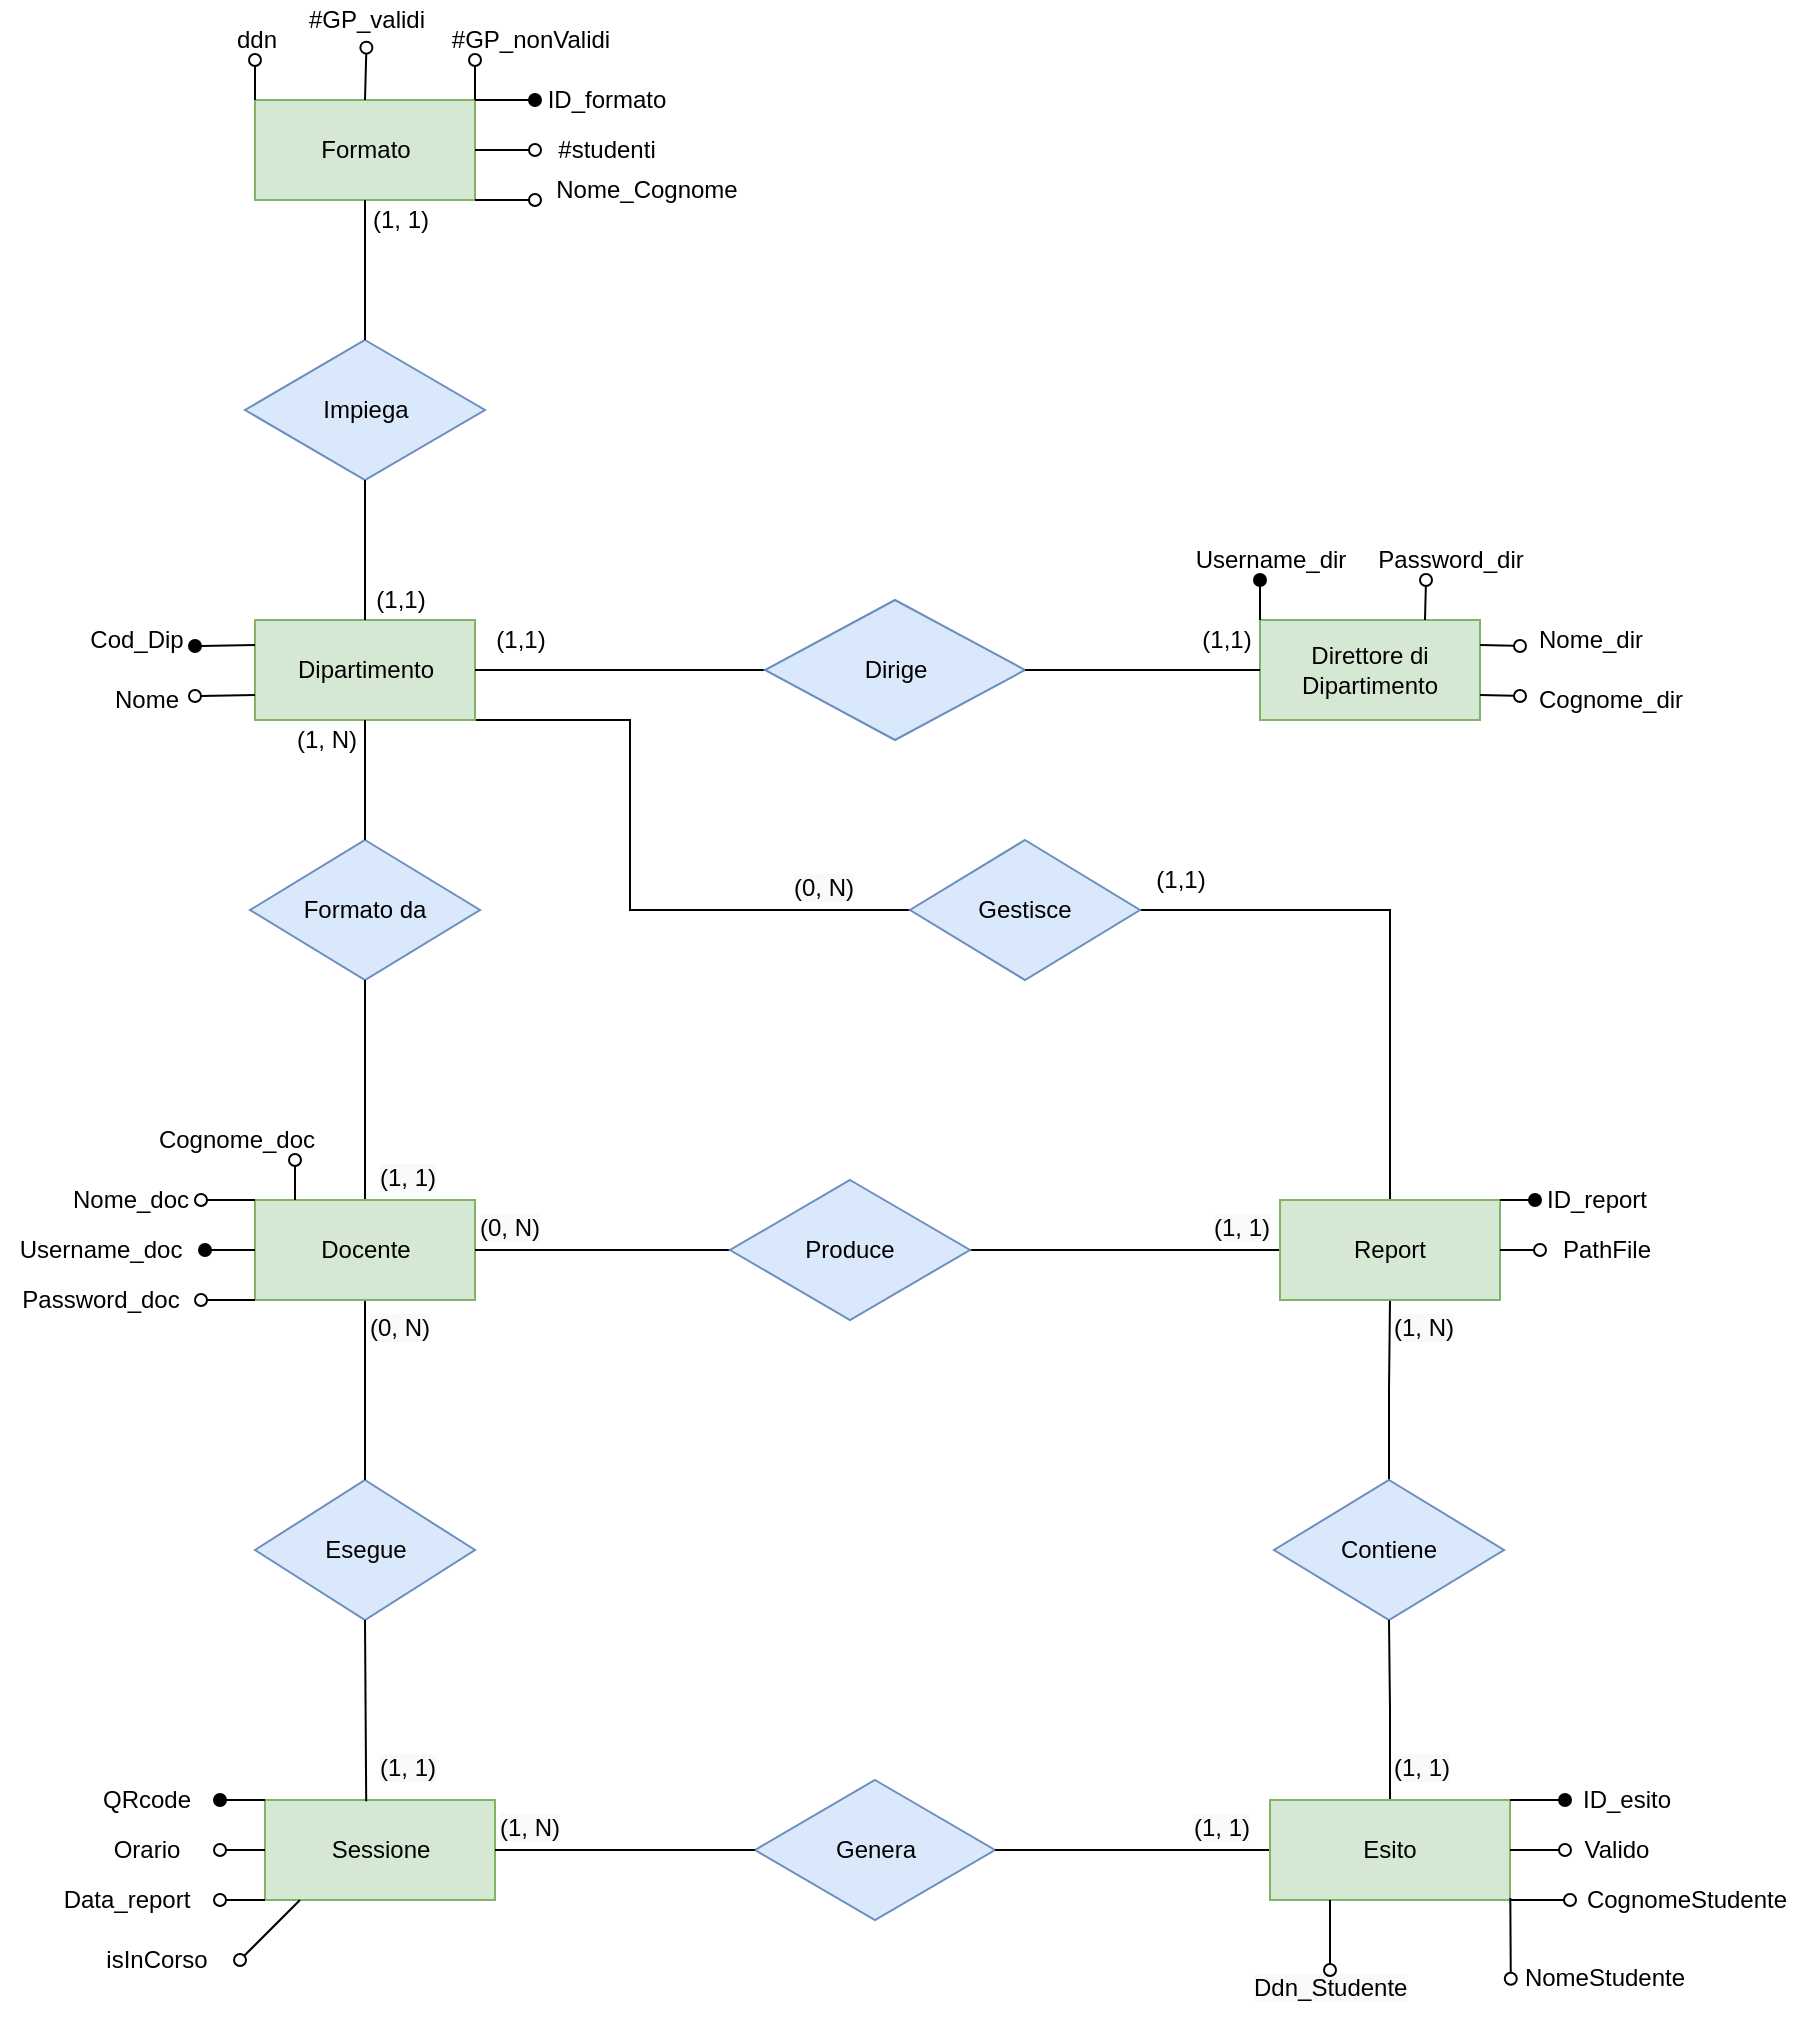 <mxfile version="16.2.4" type="device"><diagram id="R2lEEEUBdFMjLlhIrx00" name="Page-1"><mxGraphModel dx="1038" dy="489" grid="1" gridSize="10" guides="1" tooltips="1" connect="1" arrows="1" fold="1" page="0" pageScale="1" pageWidth="900" pageHeight="1300" math="0" shadow="0" extFonts="Permanent Marker^https://fonts.googleapis.com/css?family=Permanent+Marker"><root><mxCell id="0"/><mxCell id="1" parent="0"/><mxCell id="8j6YIUpZiv1j-JHcYEYI-8" style="edgeStyle=orthogonalEdgeStyle;rounded=0;orthogonalLoop=1;jettySize=auto;html=1;exitX=1;exitY=1;exitDx=0;exitDy=0;entryX=0;entryY=0.5;entryDx=0;entryDy=0;endArrow=none;endFill=0;" parent="1" source="42UYD9r4STvJdzQHsyq0-1" target="42UYD9r4STvJdzQHsyq0-33" edge="1"><mxGeometry relative="1" as="geometry"><Array as="points"><mxPoint x="340" y="410"/><mxPoint x="340" y="505"/></Array></mxGeometry></mxCell><mxCell id="42UYD9r4STvJdzQHsyq0-1" value="Dipartimento" style="rounded=0;whiteSpace=wrap;html=1;fillColor=#d5e8d4;strokeColor=#82b366;" parent="1" vertex="1"><mxGeometry x="152.5" y="360" width="110" height="50" as="geometry"/></mxCell><mxCell id="42UYD9r4STvJdzQHsyq0-3" value="Formato da" style="rhombus;whiteSpace=wrap;html=1;fillColor=#dae8fc;strokeColor=#6c8ebf;" parent="1" vertex="1"><mxGeometry x="150" y="470" width="115" height="70" as="geometry"/></mxCell><mxCell id="42UYD9r4STvJdzQHsyq0-6" value="" style="endArrow=none;html=1;rounded=0;entryX=1;entryY=0.5;entryDx=0;entryDy=0;exitX=0;exitY=0.5;exitDx=0;exitDy=0;startArrow=none;" parent="1" source="42UYD9r4STvJdzQHsyq0-8" target="42UYD9r4STvJdzQHsyq0-1" edge="1"><mxGeometry width="50" height="50" relative="1" as="geometry"><mxPoint x="532.5" y="460" as="sourcePoint"/><mxPoint x="522.5" y="510" as="targetPoint"/></mxGeometry></mxCell><mxCell id="42UYD9r4STvJdzQHsyq0-7" value="Direttore di Dipartimento" style="rounded=0;whiteSpace=wrap;html=1;fillColor=#d5e8d4;strokeColor=#82b366;" parent="1" vertex="1"><mxGeometry x="655" y="360" width="110" height="50" as="geometry"/></mxCell><mxCell id="42UYD9r4STvJdzQHsyq0-10" value="Impiega" style="rhombus;whiteSpace=wrap;html=1;fillColor=#dae8fc;strokeColor=#6c8ebf;" parent="1" vertex="1"><mxGeometry x="147.5" y="220" width="120" height="70" as="geometry"/></mxCell><mxCell id="42UYD9r4STvJdzQHsyq0-11" value="" style="endArrow=none;html=1;rounded=0;entryX=0.5;entryY=1;entryDx=0;entryDy=0;" parent="1" target="42UYD9r4STvJdzQHsyq0-10" edge="1"><mxGeometry width="50" height="50" relative="1" as="geometry"><mxPoint x="207.5" y="360" as="sourcePoint"/><mxPoint x="212.5" y="290" as="targetPoint"/></mxGeometry></mxCell><mxCell id="42UYD9r4STvJdzQHsyq0-15" value="Formato" style="rounded=0;whiteSpace=wrap;html=1;fillColor=#d5e8d4;strokeColor=#82b366;" parent="1" vertex="1"><mxGeometry x="152.5" y="100" width="110" height="50" as="geometry"/></mxCell><mxCell id="42UYD9r4STvJdzQHsyq0-16" value="Sessione" style="rounded=0;whiteSpace=wrap;html=1;fillColor=#d5e8d4;strokeColor=#82b366;" parent="1" vertex="1"><mxGeometry x="157.5" y="950" width="115" height="50" as="geometry"/></mxCell><mxCell id="42UYD9r4STvJdzQHsyq0-20" value="Esegue" style="rhombus;whiteSpace=wrap;html=1;fillColor=#dae8fc;strokeColor=#6c8ebf;" parent="1" vertex="1"><mxGeometry x="152.5" y="790" width="110" height="70" as="geometry"/></mxCell><mxCell id="42UYD9r4STvJdzQHsyq0-21" value="" style="endArrow=none;html=1;rounded=0;entryX=0.5;entryY=1;entryDx=0;entryDy=0;exitX=0.44;exitY=0.012;exitDx=0;exitDy=0;exitPerimeter=0;" parent="1" source="42UYD9r4STvJdzQHsyq0-16" target="42UYD9r4STvJdzQHsyq0-20" edge="1"><mxGeometry width="50" height="50" relative="1" as="geometry"><mxPoint x="222.5" y="750" as="sourcePoint"/><mxPoint x="207.5" y="900" as="targetPoint"/></mxGeometry></mxCell><mxCell id="42UYD9r4STvJdzQHsyq0-23" value="" style="endArrow=none;html=1;rounded=0;exitX=0.5;exitY=0;exitDx=0;exitDy=0;entryX=0.5;entryY=1;entryDx=0;entryDy=0;" parent="1" source="42UYD9r4STvJdzQHsyq0-20" edge="1"><mxGeometry width="50" height="50" relative="1" as="geometry"><mxPoint x="472.5" y="860" as="sourcePoint"/><mxPoint x="207.5" y="700" as="targetPoint"/></mxGeometry></mxCell><mxCell id="42UYD9r4STvJdzQHsyq0-24" value="Genera" style="rhombus;whiteSpace=wrap;html=1;fillColor=#dae8fc;strokeColor=#6c8ebf;" parent="1" vertex="1"><mxGeometry x="402.5" y="940" width="120" height="70" as="geometry"/></mxCell><mxCell id="42UYD9r4STvJdzQHsyq0-25" value="" style="endArrow=none;html=1;rounded=0;exitX=0;exitY=0.5;exitDx=0;exitDy=0;entryX=1;entryY=0.5;entryDx=0;entryDy=0;" parent="1" target="42UYD9r4STvJdzQHsyq0-24" edge="1"><mxGeometry width="50" height="50" relative="1" as="geometry"><mxPoint x="660" y="975.0" as="sourcePoint"/><mxPoint x="462.5" y="980" as="targetPoint"/></mxGeometry></mxCell><mxCell id="42UYD9r4STvJdzQHsyq0-26" value="" style="endArrow=none;html=1;rounded=0;exitX=0;exitY=0.5;exitDx=0;exitDy=0;entryX=1;entryY=0.5;entryDx=0;entryDy=0;" parent="1" source="42UYD9r4STvJdzQHsyq0-24" target="42UYD9r4STvJdzQHsyq0-16" edge="1"><mxGeometry width="50" height="50" relative="1" as="geometry"><mxPoint x="332.5" y="980" as="sourcePoint"/><mxPoint x="277.5" y="979.5" as="targetPoint"/></mxGeometry></mxCell><mxCell id="8j6YIUpZiv1j-JHcYEYI-13" style="edgeStyle=orthogonalEdgeStyle;rounded=0;orthogonalLoop=1;jettySize=auto;html=1;exitX=0.5;exitY=0;exitDx=0;exitDy=0;entryX=0.5;entryY=1;entryDx=0;entryDy=0;endArrow=none;endFill=0;" parent="1" source="42UYD9r4STvJdzQHsyq0-28" target="8j6YIUpZiv1j-JHcYEYI-1" edge="1"><mxGeometry relative="1" as="geometry"/></mxCell><mxCell id="42UYD9r4STvJdzQHsyq0-28" value="Contiene" style="rhombus;whiteSpace=wrap;html=1;fillColor=#dae8fc;strokeColor=#6c8ebf;" parent="1" vertex="1"><mxGeometry x="662" y="790" width="115" height="70" as="geometry"/></mxCell><mxCell id="8j6YIUpZiv1j-JHcYEYI-12" style="edgeStyle=orthogonalEdgeStyle;rounded=0;orthogonalLoop=1;jettySize=auto;html=1;exitX=0.5;exitY=0;exitDx=0;exitDy=0;entryX=0.5;entryY=1;entryDx=0;entryDy=0;endArrow=none;endFill=0;" parent="1" source="42UYD9r4STvJdzQHsyq0-31" target="42UYD9r4STvJdzQHsyq0-28" edge="1"><mxGeometry relative="1" as="geometry"/></mxCell><mxCell id="42UYD9r4STvJdzQHsyq0-31" value="Esito" style="rounded=0;whiteSpace=wrap;html=1;fillColor=#d5e8d4;strokeColor=#82b366;" parent="1" vertex="1"><mxGeometry x="660" y="950" width="120" height="50" as="geometry"/></mxCell><mxCell id="8j6YIUpZiv1j-JHcYEYI-10" style="edgeStyle=orthogonalEdgeStyle;rounded=0;orthogonalLoop=1;jettySize=auto;html=1;exitX=1;exitY=0.5;exitDx=0;exitDy=0;entryX=0.5;entryY=0;entryDx=0;entryDy=0;endArrow=none;endFill=0;" parent="1" source="42UYD9r4STvJdzQHsyq0-33" target="8j6YIUpZiv1j-JHcYEYI-1" edge="1"><mxGeometry relative="1" as="geometry"/></mxCell><mxCell id="42UYD9r4STvJdzQHsyq0-33" value="Gestisce" style="rhombus;whiteSpace=wrap;html=1;fillColor=#dae8fc;strokeColor=#6c8ebf;" parent="1" vertex="1"><mxGeometry x="480" y="470" width="115" height="70" as="geometry"/></mxCell><mxCell id="42UYD9r4STvJdzQHsyq0-38" value="" style="endArrow=none;html=1;rounded=0;exitX=0.5;exitY=0;exitDx=0;exitDy=0;entryX=0.5;entryY=1;entryDx=0;entryDy=0;" parent="1" source="42UYD9r4STvJdzQHsyq0-10" target="42UYD9r4STvJdzQHsyq0-15" edge="1"><mxGeometry width="50" height="50" relative="1" as="geometry"><mxPoint x="422.5" y="320" as="sourcePoint"/><mxPoint x="472.5" y="270" as="targetPoint"/></mxGeometry></mxCell><mxCell id="42UYD9r4STvJdzQHsyq0-42" value="" style="endArrow=none;html=1;rounded=0;exitX=0.5;exitY=0;exitDx=0;exitDy=0;entryX=0.5;entryY=1;entryDx=0;entryDy=0;" parent="1" target="42UYD9r4STvJdzQHsyq0-3" edge="1"><mxGeometry width="50" height="50" relative="1" as="geometry"><mxPoint x="207.5" y="650" as="sourcePoint"/><mxPoint x="472.5" y="640" as="targetPoint"/></mxGeometry></mxCell><mxCell id="42UYD9r4STvJdzQHsyq0-43" value="" style="endArrow=none;html=1;rounded=0;entryX=0.5;entryY=1;entryDx=0;entryDy=0;" parent="1" target="42UYD9r4STvJdzQHsyq0-1" edge="1"><mxGeometry width="50" height="50" relative="1" as="geometry"><mxPoint x="207.5" y="470" as="sourcePoint"/><mxPoint x="207" y="480" as="targetPoint"/></mxGeometry></mxCell><mxCell id="42UYD9r4STvJdzQHsyq0-45" value="(1,1)" style="text;html=1;align=center;verticalAlign=middle;resizable=0;points=[];autosize=1;strokeColor=none;fillColor=none;" parent="1" vertex="1"><mxGeometry x="265" y="360" width="40" height="20" as="geometry"/></mxCell><mxCell id="42UYD9r4STvJdzQHsyq0-46" value="(1,1)" style="text;html=1;align=center;verticalAlign=middle;resizable=0;points=[];autosize=1;strokeColor=none;fillColor=none;" parent="1" vertex="1"><mxGeometry x="617.5" y="360" width="40" height="20" as="geometry"/></mxCell><mxCell id="42UYD9r4STvJdzQHsyq0-48" value="(1,1)" style="text;html=1;align=center;verticalAlign=middle;resizable=0;points=[];autosize=1;strokeColor=none;fillColor=none;" parent="1" vertex="1"><mxGeometry x="205" y="340" width="40" height="20" as="geometry"/></mxCell><mxCell id="42UYD9r4STvJdzQHsyq0-49" value="(1, 1)" style="text;html=1;align=center;verticalAlign=middle;resizable=0;points=[];autosize=1;strokeColor=none;fillColor=none;" parent="1" vertex="1"><mxGeometry x="205" y="150" width="40" height="20" as="geometry"/></mxCell><mxCell id="42UYD9r4STvJdzQHsyq0-52" value="(1, N)" style="text;html=1;align=center;verticalAlign=middle;resizable=0;points=[];autosize=1;strokeColor=none;fillColor=none;" parent="1" vertex="1"><mxGeometry x="162.5" y="410" width="50" height="20" as="geometry"/></mxCell><mxCell id="42UYD9r4STvJdzQHsyq0-53" value="&lt;span style=&quot;color: rgb(0 , 0 , 0) ; font-family: &amp;#34;helvetica&amp;#34; ; font-size: 12px ; font-style: normal ; font-weight: 400 ; letter-spacing: normal ; text-align: center ; text-indent: 0px ; text-transform: none ; word-spacing: 0px ; background-color: rgb(248 , 249 , 250) ; display: inline ; float: none&quot;&gt;(1, 1)&lt;/span&gt;" style="text;whiteSpace=wrap;html=1;" parent="1" vertex="1"><mxGeometry x="212.5" y="625" width="60" height="30" as="geometry"/></mxCell><mxCell id="42UYD9r4STvJdzQHsyq0-54" value="&lt;span style=&quot;color: rgb(0 , 0 , 0) ; font-family: &amp;#34;helvetica&amp;#34; ; font-size: 12px ; font-style: normal ; font-weight: 400 ; letter-spacing: normal ; text-align: center ; text-indent: 0px ; text-transform: none ; word-spacing: 0px ; background-color: rgb(248 , 249 , 250) ; display: inline ; float: none&quot;&gt;(0, N)&lt;/span&gt;" style="text;whiteSpace=wrap;html=1;" parent="1" vertex="1"><mxGeometry x="207.5" y="700" width="60" height="30" as="geometry"/></mxCell><mxCell id="42UYD9r4STvJdzQHsyq0-55" value="&lt;span style=&quot;color: rgb(0 , 0 , 0) ; font-family: &amp;#34;helvetica&amp;#34; ; font-size: 12px ; font-style: normal ; font-weight: 400 ; letter-spacing: normal ; text-align: center ; text-indent: 0px ; text-transform: none ; word-spacing: 0px ; background-color: rgb(248 , 249 , 250) ; display: inline ; float: none&quot;&gt;(1, 1)&lt;/span&gt;" style="text;whiteSpace=wrap;html=1;" parent="1" vertex="1"><mxGeometry x="212.5" y="920" width="60" height="30" as="geometry"/></mxCell><mxCell id="42UYD9r4STvJdzQHsyq0-56" value="&lt;span style=&quot;color: rgb(0 , 0 , 0) ; font-family: &amp;#34;helvetica&amp;#34; ; font-size: 12px ; font-style: normal ; font-weight: 400 ; letter-spacing: normal ; text-align: center ; text-indent: 0px ; text-transform: none ; word-spacing: 0px ; background-color: rgb(248 , 249 , 250) ; display: inline ; float: none&quot;&gt;(0, N)&lt;/span&gt;" style="text;whiteSpace=wrap;html=1;" parent="1" vertex="1"><mxGeometry x="420" y="480" width="37.5" height="30" as="geometry"/></mxCell><mxCell id="42UYD9r4STvJdzQHsyq0-58" value="&lt;span style=&quot;color: rgb(0 , 0 , 0) ; font-family: &amp;#34;helvetica&amp;#34; ; font-size: 12px ; font-style: normal ; font-weight: 400 ; letter-spacing: normal ; text-align: center ; text-indent: 0px ; text-transform: none ; word-spacing: 0px ; background-color: rgb(248 , 249 , 250) ; display: inline ; float: none&quot;&gt;(1, N)&lt;/span&gt;" style="text;whiteSpace=wrap;html=1;" parent="1" vertex="1"><mxGeometry x="272.5" y="950" width="60" height="30" as="geometry"/></mxCell><mxCell id="42UYD9r4STvJdzQHsyq0-61" value="&lt;span style=&quot;color: rgb(0 , 0 , 0) ; font-family: &amp;#34;helvetica&amp;#34; ; font-size: 12px ; font-style: normal ; font-weight: 400 ; letter-spacing: normal ; text-align: center ; text-indent: 0px ; text-transform: none ; word-spacing: 0px ; background-color: rgb(248 , 249 , 250) ; display: inline ; float: none&quot;&gt;(1, 1)&lt;/span&gt;" style="text;whiteSpace=wrap;html=1;" parent="1" vertex="1"><mxGeometry x="720" y="920" width="35" height="30" as="geometry"/></mxCell><mxCell id="of6aRCGmy83kSPr1_OoH-1" value="" style="endArrow=none;html=1;rounded=0;entryX=1;entryY=0;entryDx=0;entryDy=0;startArrow=oval;startFill=1;" parent="1" target="42UYD9r4STvJdzQHsyq0-15" edge="1"><mxGeometry relative="1" as="geometry"><mxPoint x="292.5" y="100" as="sourcePoint"/><mxPoint x="192.5" y="97" as="targetPoint"/></mxGeometry></mxCell><mxCell id="of6aRCGmy83kSPr1_OoH-2" value="" style="endArrow=none;html=1;rounded=0;entryX=1;entryY=0.5;entryDx=0;entryDy=0;startArrow=oval;startFill=0;" parent="1" target="42UYD9r4STvJdzQHsyq0-15" edge="1"><mxGeometry relative="1" as="geometry"><mxPoint x="292.5" y="125" as="sourcePoint"/><mxPoint x="190" y="110" as="targetPoint"/></mxGeometry></mxCell><mxCell id="of6aRCGmy83kSPr1_OoH-3" value="ID_formato" style="text;html=1;align=center;verticalAlign=middle;resizable=0;points=[];autosize=1;strokeColor=none;fillColor=none;" parent="1" vertex="1"><mxGeometry x="292.5" y="90" width="70" height="20" as="geometry"/></mxCell><mxCell id="of6aRCGmy83kSPr1_OoH-4" value="#studenti" style="text;html=1;align=center;verticalAlign=middle;resizable=0;points=[];autosize=1;strokeColor=none;fillColor=none;" parent="1" vertex="1"><mxGeometry x="297.5" y="115" width="60" height="20" as="geometry"/></mxCell><mxCell id="of6aRCGmy83kSPr1_OoH-8" value="" style="endArrow=none;html=1;rounded=0;entryX=1;entryY=1;entryDx=0;entryDy=0;startArrow=oval;startFill=0;" parent="1" target="42UYD9r4STvJdzQHsyq0-15" edge="1"><mxGeometry relative="1" as="geometry"><mxPoint x="292.5" y="150" as="sourcePoint"/><mxPoint x="272.5" y="135" as="targetPoint"/></mxGeometry></mxCell><mxCell id="of6aRCGmy83kSPr1_OoH-9" value="Nome_Cognome" style="text;html=1;align=center;verticalAlign=middle;resizable=0;points=[];autosize=1;strokeColor=none;fillColor=none;" parent="1" vertex="1"><mxGeometry x="292.5" y="135" width="110" height="20" as="geometry"/></mxCell><mxCell id="of6aRCGmy83kSPr1_OoH-13" value="" style="endArrow=none;html=1;rounded=0;entryX=0;entryY=0;entryDx=0;entryDy=0;startArrow=oval;startFill=0;" parent="1" target="42UYD9r4STvJdzQHsyq0-15" edge="1"><mxGeometry relative="1" as="geometry"><mxPoint x="152.5" y="80" as="sourcePoint"/><mxPoint x="272.5" y="135" as="targetPoint"/></mxGeometry></mxCell><mxCell id="of6aRCGmy83kSPr1_OoH-14" value="ddn" style="text;html=1;align=center;verticalAlign=middle;resizable=0;points=[];autosize=1;strokeColor=none;fillColor=none;" parent="1" vertex="1"><mxGeometry x="132.5" y="60" width="40" height="20" as="geometry"/></mxCell><mxCell id="of6aRCGmy83kSPr1_OoH-16" value="" style="endArrow=none;html=1;rounded=0;entryX=0.5;entryY=0;entryDx=0;entryDy=0;startArrow=oval;startFill=0;exitX=0.51;exitY=1.191;exitDx=0;exitDy=0;exitPerimeter=0;" parent="1" source="of6aRCGmy83kSPr1_OoH-18" target="42UYD9r4STvJdzQHsyq0-15" edge="1"><mxGeometry relative="1" as="geometry"><mxPoint x="207.5" y="80" as="sourcePoint"/><mxPoint x="272.5" y="135" as="targetPoint"/></mxGeometry></mxCell><mxCell id="of6aRCGmy83kSPr1_OoH-17" value="" style="endArrow=none;html=1;rounded=0;entryX=1;entryY=0;entryDx=0;entryDy=0;startArrow=oval;startFill=0;" parent="1" target="42UYD9r4STvJdzQHsyq0-15" edge="1"><mxGeometry relative="1" as="geometry"><mxPoint x="262.5" y="80" as="sourcePoint"/><mxPoint x="282.5" y="145" as="targetPoint"/></mxGeometry></mxCell><mxCell id="of6aRCGmy83kSPr1_OoH-18" value="#GP_validi" style="text;html=1;align=center;verticalAlign=middle;resizable=0;points=[];autosize=1;strokeColor=none;fillColor=none;" parent="1" vertex="1"><mxGeometry x="172.5" y="50" width="70" height="20" as="geometry"/></mxCell><mxCell id="of6aRCGmy83kSPr1_OoH-20" value="#GP_nonValidi" style="text;html=1;align=center;verticalAlign=middle;resizable=0;points=[];autosize=1;strokeColor=none;fillColor=none;" parent="1" vertex="1"><mxGeometry x="245" y="60" width="90" height="20" as="geometry"/></mxCell><mxCell id="of6aRCGmy83kSPr1_OoH-22" value="" style="endArrow=none;html=1;rounded=0;entryX=0;entryY=0.25;entryDx=0;entryDy=0;startArrow=oval;startFill=1;" parent="1" target="42UYD9r4STvJdzQHsyq0-1" edge="1"><mxGeometry relative="1" as="geometry"><mxPoint x="122.5" y="373" as="sourcePoint"/><mxPoint x="272.5" y="160" as="targetPoint"/></mxGeometry></mxCell><mxCell id="of6aRCGmy83kSPr1_OoH-23" value="&lt;font color=&quot;#000000&quot;&gt;Cod_Dip&lt;/font&gt;" style="text;html=1;align=center;verticalAlign=middle;resizable=0;points=[];autosize=1;strokeColor=none;fillColor=none;fontColor=#FF3333;" parent="1" vertex="1"><mxGeometry x="62.5" y="360" width="60" height="20" as="geometry"/></mxCell><mxCell id="of6aRCGmy83kSPr1_OoH-24" value="" style="endArrow=none;html=1;rounded=0;entryX=0;entryY=0.75;entryDx=0;entryDy=0;startArrow=oval;startFill=0;" parent="1" target="42UYD9r4STvJdzQHsyq0-1" edge="1"><mxGeometry relative="1" as="geometry"><mxPoint x="122.5" y="398" as="sourcePoint"/><mxPoint x="282.5" y="170" as="targetPoint"/></mxGeometry></mxCell><mxCell id="of6aRCGmy83kSPr1_OoH-25" value="Nome" style="text;html=1;align=center;verticalAlign=middle;resizable=0;points=[];autosize=1;strokeColor=none;fillColor=none;fontColor=#000000;" parent="1" vertex="1"><mxGeometry x="72.5" y="390" width="50" height="20" as="geometry"/></mxCell><mxCell id="of6aRCGmy83kSPr1_OoH-26" value="" style="endArrow=none;html=1;rounded=0;entryX=0;entryY=0;entryDx=0;entryDy=0;startArrow=oval;startFill=1;" parent="1" target="42UYD9r4STvJdzQHsyq0-7" edge="1"><mxGeometry relative="1" as="geometry"><mxPoint x="655" y="340" as="sourcePoint"/><mxPoint x="415" y="180" as="targetPoint"/></mxGeometry></mxCell><mxCell id="of6aRCGmy83kSPr1_OoH-27" value="Username_dir" style="text;html=1;align=center;verticalAlign=middle;resizable=0;points=[];autosize=1;strokeColor=none;fillColor=none;fontColor=#000000;" parent="1" vertex="1"><mxGeometry x="615" y="320" width="90" height="20" as="geometry"/></mxCell><mxCell id="of6aRCGmy83kSPr1_OoH-28" value="" style="endArrow=none;html=1;rounded=0;entryX=0.75;entryY=0;entryDx=0;entryDy=0;startArrow=oval;startFill=0;" parent="1" target="42UYD9r4STvJdzQHsyq0-7" edge="1"><mxGeometry relative="1" as="geometry"><mxPoint x="738" y="340" as="sourcePoint"/><mxPoint x="425" y="190" as="targetPoint"/></mxGeometry></mxCell><mxCell id="of6aRCGmy83kSPr1_OoH-29" value="Password_dir" style="text;html=1;align=center;verticalAlign=middle;resizable=0;points=[];autosize=1;strokeColor=none;fillColor=none;fontColor=#000000;" parent="1" vertex="1"><mxGeometry x="705" y="320" width="90" height="20" as="geometry"/></mxCell><mxCell id="of6aRCGmy83kSPr1_OoH-31" value="" style="endArrow=none;html=1;rounded=0;entryX=1;entryY=0.25;entryDx=0;entryDy=0;startArrow=oval;startFill=0;" parent="1" target="42UYD9r4STvJdzQHsyq0-7" edge="1"><mxGeometry relative="1" as="geometry"><mxPoint x="785" y="373" as="sourcePoint"/><mxPoint x="435" y="200" as="targetPoint"/></mxGeometry></mxCell><mxCell id="of6aRCGmy83kSPr1_OoH-32" value="Nome_dir" style="text;html=1;align=center;verticalAlign=middle;resizable=0;points=[];autosize=1;strokeColor=none;fillColor=none;fontColor=#000000;" parent="1" vertex="1"><mxGeometry x="785" y="360" width="70" height="20" as="geometry"/></mxCell><mxCell id="of6aRCGmy83kSPr1_OoH-34" value="" style="endArrow=none;html=1;rounded=0;entryX=1;entryY=0.75;entryDx=0;entryDy=0;startArrow=oval;startFill=0;" parent="1" target="42UYD9r4STvJdzQHsyq0-7" edge="1"><mxGeometry relative="1" as="geometry"><mxPoint x="785" y="398" as="sourcePoint"/><mxPoint x="775" y="382.5" as="targetPoint"/></mxGeometry></mxCell><mxCell id="of6aRCGmy83kSPr1_OoH-35" value="Cognome_dir" style="text;html=1;align=center;verticalAlign=middle;resizable=0;points=[];autosize=1;strokeColor=none;fillColor=none;fontColor=#000000;" parent="1" vertex="1"><mxGeometry x="785" y="390" width="90" height="20" as="geometry"/></mxCell><mxCell id="of6aRCGmy83kSPr1_OoH-70" value="Docente" style="rounded=0;whiteSpace=wrap;html=1;fillColor=#d5e8d4;strokeColor=#82b366;" parent="1" vertex="1"><mxGeometry x="152.5" y="650" width="110" height="50" as="geometry"/></mxCell><mxCell id="of6aRCGmy83kSPr1_OoH-71" value="" style="endArrow=none;html=1;rounded=0;startArrow=oval;startFill=1;entryX=0;entryY=0.5;entryDx=0;entryDy=0;" parent="1" target="of6aRCGmy83kSPr1_OoH-70" edge="1"><mxGeometry relative="1" as="geometry"><mxPoint x="127.5" y="675" as="sourcePoint"/><mxPoint x="147.5" y="663" as="targetPoint"/></mxGeometry></mxCell><mxCell id="of6aRCGmy83kSPr1_OoH-72" value="Username_doc" style="text;html=1;align=center;verticalAlign=middle;resizable=0;points=[];autosize=1;strokeColor=none;fillColor=none;fontColor=#000000;" parent="1" vertex="1"><mxGeometry x="25" y="665" width="100" height="20" as="geometry"/></mxCell><mxCell id="of6aRCGmy83kSPr1_OoH-73" value="" style="endArrow=none;html=1;rounded=0;startArrow=oval;startFill=0;" parent="1" edge="1"><mxGeometry relative="1" as="geometry"><mxPoint x="172.5" y="630" as="sourcePoint"/><mxPoint x="172.5" y="650" as="targetPoint"/></mxGeometry></mxCell><mxCell id="of6aRCGmy83kSPr1_OoH-74" value="Cognome_doc" style="text;html=1;align=center;verticalAlign=middle;resizable=0;points=[];autosize=1;strokeColor=none;fillColor=none;fontColor=#000000;" parent="1" vertex="1"><mxGeometry x="97.5" y="610" width="90" height="20" as="geometry"/></mxCell><mxCell id="of6aRCGmy83kSPr1_OoH-75" value="" style="endArrow=none;html=1;rounded=0;entryX=0;entryY=1;entryDx=0;entryDy=0;startArrow=oval;startFill=0;" parent="1" target="of6aRCGmy83kSPr1_OoH-70" edge="1"><mxGeometry relative="1" as="geometry"><mxPoint x="125.5" y="700" as="sourcePoint"/><mxPoint x="150" y="700" as="targetPoint"/></mxGeometry></mxCell><mxCell id="of6aRCGmy83kSPr1_OoH-76" value="Password_doc" style="text;html=1;align=center;verticalAlign=middle;resizable=0;points=[];autosize=1;strokeColor=none;fillColor=none;fontColor=#000000;" parent="1" vertex="1"><mxGeometry x="30" y="690" width="90" height="20" as="geometry"/></mxCell><mxCell id="of6aRCGmy83kSPr1_OoH-77" value="" style="endArrow=none;html=1;rounded=0;entryX=0;entryY=0;entryDx=0;entryDy=0;startArrow=oval;startFill=0;" parent="1" target="of6aRCGmy83kSPr1_OoH-70" edge="1"><mxGeometry relative="1" as="geometry"><mxPoint x="125.5" y="650" as="sourcePoint"/><mxPoint x="150" y="725" as="targetPoint"/></mxGeometry></mxCell><mxCell id="of6aRCGmy83kSPr1_OoH-78" value="Nome_doc" style="text;html=1;align=center;verticalAlign=middle;resizable=0;points=[];autosize=1;strokeColor=none;fillColor=none;fontColor=#000000;" parent="1" vertex="1"><mxGeometry x="55" y="640" width="70" height="20" as="geometry"/></mxCell><mxCell id="of6aRCGmy83kSPr1_OoH-79" value="" style="endArrow=none;html=1;rounded=0;startArrow=oval;startFill=1;entryX=0;entryY=0;entryDx=0;entryDy=0;" parent="1" target="42UYD9r4STvJdzQHsyq0-16" edge="1"><mxGeometry relative="1" as="geometry"><mxPoint x="135" y="950" as="sourcePoint"/><mxPoint x="162.5" y="765" as="targetPoint"/></mxGeometry></mxCell><mxCell id="of6aRCGmy83kSPr1_OoH-80" value="QRcode" style="text;html=1;align=center;verticalAlign=middle;resizable=0;points=[];autosize=1;strokeColor=none;fillColor=none;fontColor=#000000;" parent="1" vertex="1"><mxGeometry x="67.5" y="940" width="60" height="20" as="geometry"/></mxCell><mxCell id="of6aRCGmy83kSPr1_OoH-85" value="" style="endArrow=none;html=1;rounded=0;entryX=0;entryY=0.5;entryDx=0;entryDy=0;startArrow=oval;startFill=0;" parent="1" target="42UYD9r4STvJdzQHsyq0-16" edge="1"><mxGeometry relative="1" as="geometry"><mxPoint x="135" y="975" as="sourcePoint"/><mxPoint x="782.5" y="557.5" as="targetPoint"/><Array as="points"/></mxGeometry></mxCell><mxCell id="of6aRCGmy83kSPr1_OoH-87" value="Orario" style="text;html=1;align=center;verticalAlign=middle;resizable=0;points=[];autosize=1;strokeColor=none;fillColor=none;fontColor=#000000;" parent="1" vertex="1"><mxGeometry x="72.5" y="965" width="50" height="20" as="geometry"/></mxCell><mxCell id="of6aRCGmy83kSPr1_OoH-88" value="" style="endArrow=none;html=1;rounded=0;entryX=0;entryY=1;entryDx=0;entryDy=0;startArrow=oval;startFill=0;" parent="1" target="42UYD9r4STvJdzQHsyq0-16" edge="1"><mxGeometry relative="1" as="geometry"><mxPoint x="135" y="1000" as="sourcePoint"/><mxPoint x="792.5" y="567.5" as="targetPoint"/></mxGeometry></mxCell><mxCell id="of6aRCGmy83kSPr1_OoH-89" value="Data_report" style="text;html=1;align=center;verticalAlign=middle;resizable=0;points=[];autosize=1;strokeColor=none;fillColor=none;fontColor=#000000;" parent="1" vertex="1"><mxGeometry x="47.5" y="990" width="80" height="20" as="geometry"/></mxCell><mxCell id="of6aRCGmy83kSPr1_OoH-92" value="" style="endArrow=none;html=1;rounded=0;startArrow=oval;startFill=1;entryX=1;entryY=0;entryDx=0;entryDy=0;" parent="1" target="42UYD9r4STvJdzQHsyq0-31" edge="1"><mxGeometry relative="1" as="geometry"><mxPoint x="807.5" y="950" as="sourcePoint"/><mxPoint x="797.5" y="950" as="targetPoint"/></mxGeometry></mxCell><mxCell id="of6aRCGmy83kSPr1_OoH-93" value="ID_esito" style="text;html=1;align=center;verticalAlign=middle;resizable=0;points=[];autosize=1;strokeColor=none;fillColor=none;fontColor=#000000;" parent="1" vertex="1"><mxGeometry x="807.5" y="940" width="60" height="20" as="geometry"/></mxCell><mxCell id="of6aRCGmy83kSPr1_OoH-95" value="" style="endArrow=none;html=1;rounded=0;entryX=1;entryY=0.5;entryDx=0;entryDy=0;startArrow=oval;startFill=0;" parent="1" target="42UYD9r4STvJdzQHsyq0-31" edge="1"><mxGeometry relative="1" as="geometry"><mxPoint x="807.5" y="975" as="sourcePoint"/><mxPoint x="785" y="770" as="targetPoint"/></mxGeometry></mxCell><mxCell id="of6aRCGmy83kSPr1_OoH-96" value="Valido" style="text;html=1;align=center;verticalAlign=middle;resizable=0;points=[];autosize=1;strokeColor=none;fillColor=none;fontColor=#000000;" parent="1" vertex="1"><mxGeometry x="807.5" y="965" width="50" height="20" as="geometry"/></mxCell><mxCell id="of6aRCGmy83kSPr1_OoH-97" value="(1,1)" style="text;html=1;align=center;verticalAlign=middle;resizable=0;points=[];autosize=1;strokeColor=none;fillColor=none;fontColor=#000000;" parent="1" vertex="1"><mxGeometry x="595" y="480" width="40" height="20" as="geometry"/></mxCell><mxCell id="42UYD9r4STvJdzQHsyq0-8" value="Dirige" style="rhombus;whiteSpace=wrap;html=1;fillColor=#dae8fc;strokeColor=#6c8ebf;" parent="1" vertex="1"><mxGeometry x="407.5" y="350" width="130" height="70" as="geometry"/></mxCell><mxCell id="of6aRCGmy83kSPr1_OoH-99" value="" style="endArrow=none;html=1;rounded=0;entryX=1;entryY=0.5;entryDx=0;entryDy=0;exitX=0;exitY=0.5;exitDx=0;exitDy=0;" parent="1" source="42UYD9r4STvJdzQHsyq0-7" target="42UYD9r4STvJdzQHsyq0-8" edge="1"><mxGeometry width="50" height="50" relative="1" as="geometry"><mxPoint x="655" y="385" as="sourcePoint"/><mxPoint x="262.5" y="385" as="targetPoint"/></mxGeometry></mxCell><mxCell id="aL4smzWv2Ypk1BeRqkj8-2" value="NomeStudente" style="text;html=1;align=center;verticalAlign=middle;resizable=0;points=[];autosize=1;strokeColor=none;fillColor=none;fontColor=#000000;" parent="1" vertex="1"><mxGeometry x="776.5" y="1029" width="100" height="20" as="geometry"/></mxCell><mxCell id="aL4smzWv2Ypk1BeRqkj8-3" value="CognomeStudente" style="text;html=1;align=center;verticalAlign=middle;resizable=0;points=[];autosize=1;strokeColor=none;fillColor=none;fontColor=#000000;" parent="1" vertex="1"><mxGeometry x="807.5" y="990" width="120" height="20" as="geometry"/></mxCell><mxCell id="aL4smzWv2Ypk1BeRqkj8-7" value="&lt;span style=&quot;color: rgb(0 , 0 , 0) ; font-family: &amp;#34;helvetica&amp;#34; ; font-size: 12px ; font-style: normal ; font-weight: 400 ; letter-spacing: normal ; text-align: center ; text-indent: 0px ; text-transform: none ; word-spacing: 0px ; background-color: rgb(248 , 249 , 250) ; display: inline ; float: none&quot;&gt;Ddn_Studente&lt;/span&gt;" style="text;whiteSpace=wrap;html=1;fontSize=12;fontFamily=Helvetica;" parent="1" vertex="1"><mxGeometry x="650" y="1030" width="80" height="30" as="geometry"/></mxCell><mxCell id="aL4smzWv2Ypk1BeRqkj8-8" value="" style="endArrow=none;html=1;rounded=0;fontFamily=Helvetica;fontSize=12;startArrow=oval;startFill=0;exitX=0.404;exitY=-0.23;exitDx=0;exitDy=0;exitPerimeter=0;" parent="1" edge="1"><mxGeometry width="50" height="50" relative="1" as="geometry"><mxPoint x="780.4" y="1039.4" as="sourcePoint"/><mxPoint x="780.153" y="999" as="targetPoint"/></mxGeometry></mxCell><mxCell id="aL4smzWv2Ypk1BeRqkj8-10" value="" style="endArrow=none;html=1;rounded=0;fontFamily=Helvetica;fontSize=12;startArrow=oval;startFill=0;entryX=1;entryY=1;entryDx=0;entryDy=0;" parent="1" target="42UYD9r4STvJdzQHsyq0-31" edge="1"><mxGeometry width="50" height="50" relative="1" as="geometry"><mxPoint x="810" y="1000" as="sourcePoint"/><mxPoint x="725" y="1070" as="targetPoint"/></mxGeometry></mxCell><mxCell id="aL4smzWv2Ypk1BeRqkj8-12" value="" style="endArrow=none;html=1;rounded=0;fontFamily=Helvetica;fontSize=12;startArrow=oval;startFill=0;entryX=0.25;entryY=1;entryDx=0;entryDy=0;" parent="1" target="42UYD9r4STvJdzQHsyq0-31" edge="1"><mxGeometry width="50" height="50" relative="1" as="geometry"><mxPoint x="690" y="1035" as="sourcePoint"/><mxPoint x="660" y="985.5" as="targetPoint"/></mxGeometry></mxCell><mxCell id="GbnP5egaeZH3mf-GGua5-1" value="" style="endArrow=none;html=1;rounded=0;startArrow=oval;startFill=0;" parent="1" edge="1"><mxGeometry relative="1" as="geometry"><mxPoint x="145" y="1030" as="sourcePoint"/><mxPoint x="175" y="1000" as="targetPoint"/></mxGeometry></mxCell><mxCell id="GbnP5egaeZH3mf-GGua5-2" value="isInCorso" style="text;html=1;align=center;verticalAlign=middle;resizable=0;points=[];autosize=1;strokeColor=none;fillColor=none;" parent="1" vertex="1"><mxGeometry x="67.5" y="1020" width="70" height="20" as="geometry"/></mxCell><mxCell id="8j6YIUpZiv1j-JHcYEYI-14" style="edgeStyle=orthogonalEdgeStyle;rounded=0;orthogonalLoop=1;jettySize=auto;html=1;exitX=0;exitY=0.5;exitDx=0;exitDy=0;entryX=1;entryY=0.5;entryDx=0;entryDy=0;endArrow=none;endFill=0;" parent="1" source="8j6YIUpZiv1j-JHcYEYI-1" target="of6aRCGmy83kSPr1_OoH-70" edge="1"><mxGeometry relative="1" as="geometry"/></mxCell><mxCell id="8j6YIUpZiv1j-JHcYEYI-1" value="Report" style="rounded=0;whiteSpace=wrap;html=1;fillColor=#d5e8d4;strokeColor=#82b366;" parent="1" vertex="1"><mxGeometry x="665" y="650" width="110" height="50" as="geometry"/></mxCell><mxCell id="8j6YIUpZiv1j-JHcYEYI-2" value="&lt;span style=&quot;color: rgb(0 , 0 , 0) ; font-family: &amp;#34;helvetica&amp;#34; ; font-size: 12px ; font-style: normal ; font-weight: 400 ; letter-spacing: normal ; text-align: center ; text-indent: 0px ; text-transform: none ; word-spacing: 0px ; background-color: rgb(248 , 249 , 250) ; display: inline ; float: none&quot;&gt;(1, N)&lt;/span&gt;" style="text;whiteSpace=wrap;html=1;" parent="1" vertex="1"><mxGeometry x="720" y="700" width="60" height="30" as="geometry"/></mxCell><mxCell id="8j6YIUpZiv1j-JHcYEYI-4" value="" style="endArrow=none;html=1;rounded=0;entryX=1;entryY=0;entryDx=0;entryDy=0;startArrow=oval;startFill=1;" parent="1" target="8j6YIUpZiv1j-JHcYEYI-1" edge="1"><mxGeometry relative="1" as="geometry"><mxPoint x="792.5" y="650.0" as="sourcePoint"/><mxPoint x="857.5" y="530" as="targetPoint"/></mxGeometry></mxCell><mxCell id="8j6YIUpZiv1j-JHcYEYI-5" value="ID_report" style="text;html=1;align=center;verticalAlign=middle;resizable=0;points=[];autosize=1;strokeColor=none;fillColor=none;fontColor=#000000;" parent="1" vertex="1"><mxGeometry x="787.5" y="640" width="70" height="20" as="geometry"/></mxCell><mxCell id="8j6YIUpZiv1j-JHcYEYI-6" value="" style="endArrow=none;html=1;rounded=0;entryX=1;entryY=0.5;entryDx=0;entryDy=0;startArrow=oval;startFill=0;" parent="1" target="8j6YIUpZiv1j-JHcYEYI-1" edge="1"><mxGeometry relative="1" as="geometry"><mxPoint x="795" y="675.0" as="sourcePoint"/><mxPoint x="802.5" y="277.5" as="targetPoint"/></mxGeometry></mxCell><mxCell id="8j6YIUpZiv1j-JHcYEYI-7" value="PathFile" style="text;html=1;align=center;verticalAlign=middle;resizable=0;points=[];autosize=1;strokeColor=none;fillColor=none;fontColor=#000000;" parent="1" vertex="1"><mxGeometry x="797.5" y="665" width="60" height="20" as="geometry"/></mxCell><mxCell id="8j6YIUpZiv1j-JHcYEYI-15" value="&lt;span style=&quot;color: rgb(0 , 0 , 0) ; font-family: &amp;#34;helvetica&amp;#34; ; font-size: 12px ; font-style: normal ; font-weight: 400 ; letter-spacing: normal ; text-align: center ; text-indent: 0px ; text-transform: none ; word-spacing: 0px ; background-color: rgb(248 , 249 , 250) ; display: inline ; float: none&quot;&gt;(1, 1)&lt;/span&gt;" style="text;whiteSpace=wrap;html=1;" parent="1" vertex="1"><mxGeometry x="620" y="950" width="35" height="30" as="geometry"/></mxCell><mxCell id="8j6YIUpZiv1j-JHcYEYI-16" value="&lt;span style=&quot;color: rgb(0 , 0 , 0) ; font-family: &amp;#34;helvetica&amp;#34; ; font-size: 12px ; font-style: normal ; font-weight: 400 ; letter-spacing: normal ; text-align: center ; text-indent: 0px ; text-transform: none ; word-spacing: 0px ; background-color: rgb(248 , 249 , 250) ; display: inline ; float: none&quot;&gt;(0, N)&lt;/span&gt;" style="text;whiteSpace=wrap;html=1;" parent="1" vertex="1"><mxGeometry x="262.5" y="650" width="35" height="30" as="geometry"/></mxCell><mxCell id="8j6YIUpZiv1j-JHcYEYI-17" value="&lt;span style=&quot;color: rgb(0 , 0 , 0) ; font-family: &amp;#34;helvetica&amp;#34; ; font-size: 12px ; font-style: normal ; font-weight: 400 ; letter-spacing: normal ; text-align: center ; text-indent: 0px ; text-transform: none ; word-spacing: 0px ; background-color: rgb(248 , 249 , 250) ; display: inline ; float: none&quot;&gt;(1, 1)&lt;/span&gt;" style="text;whiteSpace=wrap;html=1;" parent="1" vertex="1"><mxGeometry x="630" y="650" width="60" height="30" as="geometry"/></mxCell><mxCell id="8j6YIUpZiv1j-JHcYEYI-18" value="Produce" style="rhombus;whiteSpace=wrap;html=1;fillColor=#dae8fc;strokeColor=#6c8ebf;" parent="1" vertex="1"><mxGeometry x="390" y="640" width="120" height="70" as="geometry"/></mxCell></root></mxGraphModel></diagram></mxfile>